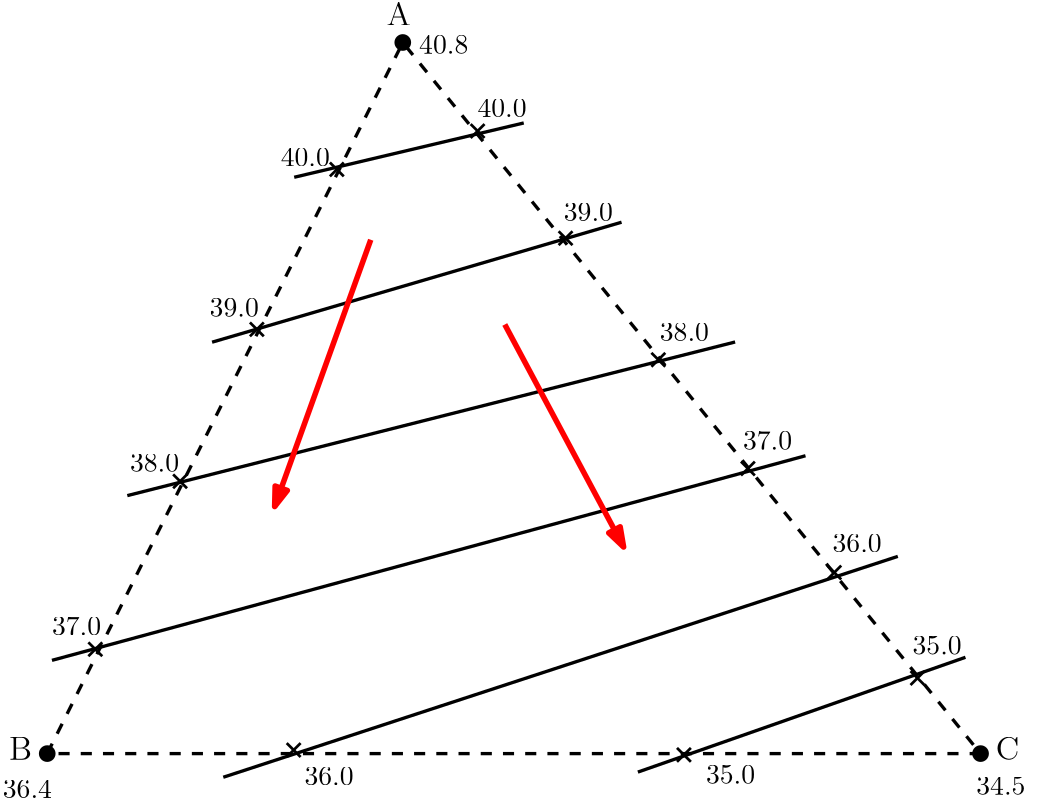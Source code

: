 <?xml version="1.0"?>
<!DOCTYPE ipe SYSTEM "ipe.dtd">
<ipe version="70206" creator="Ipe 7.2.9">
<info created="D:20201129025014" modified="D:20201129033036"/>
<ipestyle name="basic">
<symbol name="arrow/arc(spx)">
<path stroke="sym-stroke" fill="sym-stroke" pen="sym-pen">
0 0 m
-1 0.333 l
-1 -0.333 l
h
</path>
</symbol>
<symbol name="arrow/farc(spx)">
<path stroke="sym-stroke" fill="white" pen="sym-pen">
0 0 m
-1 0.333 l
-1 -0.333 l
h
</path>
</symbol>
<symbol name="arrow/ptarc(spx)">
<path stroke="sym-stroke" fill="sym-stroke" pen="sym-pen">
0 0 m
-1 0.333 l
-0.8 0 l
-1 -0.333 l
h
</path>
</symbol>
<symbol name="arrow/fptarc(spx)">
<path stroke="sym-stroke" fill="white" pen="sym-pen">
0 0 m
-1 0.333 l
-0.8 0 l
-1 -0.333 l
h
</path>
</symbol>
<symbol name="mark/circle(sx)" transformations="translations">
<path fill="sym-stroke">
0.6 0 0 0.6 0 0 e
0.4 0 0 0.4 0 0 e
</path>
</symbol>
<symbol name="mark/disk(sx)" transformations="translations">
<path fill="sym-stroke">
0.6 0 0 0.6 0 0 e
</path>
</symbol>
<symbol name="mark/fdisk(sfx)" transformations="translations">
<group>
<path fill="sym-fill">
0.5 0 0 0.5 0 0 e
</path>
<path fill="sym-stroke" fillrule="eofill">
0.6 0 0 0.6 0 0 e
0.4 0 0 0.4 0 0 e
</path>
</group>
</symbol>
<symbol name="mark/box(sx)" transformations="translations">
<path fill="sym-stroke" fillrule="eofill">
-0.6 -0.6 m
0.6 -0.6 l
0.6 0.6 l
-0.6 0.6 l
h
-0.4 -0.4 m
0.4 -0.4 l
0.4 0.4 l
-0.4 0.4 l
h
</path>
</symbol>
<symbol name="mark/square(sx)" transformations="translations">
<path fill="sym-stroke">
-0.6 -0.6 m
0.6 -0.6 l
0.6 0.6 l
-0.6 0.6 l
h
</path>
</symbol>
<symbol name="mark/fsquare(sfx)" transformations="translations">
<group>
<path fill="sym-fill">
-0.5 -0.5 m
0.5 -0.5 l
0.5 0.5 l
-0.5 0.5 l
h
</path>
<path fill="sym-stroke" fillrule="eofill">
-0.6 -0.6 m
0.6 -0.6 l
0.6 0.6 l
-0.6 0.6 l
h
-0.4 -0.4 m
0.4 -0.4 l
0.4 0.4 l
-0.4 0.4 l
h
</path>
</group>
</symbol>
<symbol name="mark/cross(sx)" transformations="translations">
<group>
<path fill="sym-stroke">
-0.43 -0.57 m
0.57 0.43 l
0.43 0.57 l
-0.57 -0.43 l
h
</path>
<path fill="sym-stroke">
-0.43 0.57 m
0.57 -0.43 l
0.43 -0.57 l
-0.57 0.43 l
h
</path>
</group>
</symbol>
<symbol name="arrow/fnormal(spx)">
<path stroke="sym-stroke" fill="white" pen="sym-pen">
0 0 m
-1 0.333 l
-1 -0.333 l
h
</path>
</symbol>
<symbol name="arrow/pointed(spx)">
<path stroke="sym-stroke" fill="sym-stroke" pen="sym-pen">
0 0 m
-1 0.333 l
-0.8 0 l
-1 -0.333 l
h
</path>
</symbol>
<symbol name="arrow/fpointed(spx)">
<path stroke="sym-stroke" fill="white" pen="sym-pen">
0 0 m
-1 0.333 l
-0.8 0 l
-1 -0.333 l
h
</path>
</symbol>
<symbol name="arrow/linear(spx)">
<path stroke="sym-stroke" pen="sym-pen">
-1 0.333 m
0 0 l
-1 -0.333 l
</path>
</symbol>
<symbol name="arrow/fdouble(spx)">
<path stroke="sym-stroke" fill="white" pen="sym-pen">
0 0 m
-1 0.333 l
-1 -0.333 l
h
-1 0 m
-2 0.333 l
-2 -0.333 l
h
</path>
</symbol>
<symbol name="arrow/double(spx)">
<path stroke="sym-stroke" fill="sym-stroke" pen="sym-pen">
0 0 m
-1 0.333 l
-1 -0.333 l
h
-1 0 m
-2 0.333 l
-2 -0.333 l
h
</path>
</symbol>
<pen name="heavier" value="0.8"/>
<pen name="fat" value="1.2"/>
<pen name="ultrafat" value="2"/>
<symbolsize name="large" value="5"/>
<symbolsize name="small" value="2"/>
<symbolsize name="tiny" value="1.1"/>
<arrowsize name="large" value="10"/>
<arrowsize name="small" value="5"/>
<arrowsize name="tiny" value="3"/>
<color name="red" value="1 0 0"/>
<color name="green" value="0 1 0"/>
<color name="blue" value="0 0 1"/>
<color name="yellow" value="1 1 0"/>
<color name="orange" value="1 0.647 0"/>
<color name="gold" value="1 0.843 0"/>
<color name="purple" value="0.627 0.125 0.941"/>
<color name="gray" value="0.745"/>
<color name="brown" value="0.647 0.165 0.165"/>
<color name="navy" value="0 0 0.502"/>
<color name="pink" value="1 0.753 0.796"/>
<color name="seagreen" value="0.18 0.545 0.341"/>
<color name="turquoise" value="0.251 0.878 0.816"/>
<color name="violet" value="0.933 0.51 0.933"/>
<color name="darkblue" value="0 0 0.545"/>
<color name="darkcyan" value="0 0.545 0.545"/>
<color name="darkgray" value="0.663"/>
<color name="darkgreen" value="0 0.392 0"/>
<color name="darkmagenta" value="0.545 0 0.545"/>
<color name="darkorange" value="1 0.549 0"/>
<color name="darkred" value="0.545 0 0"/>
<color name="lightblue" value="0.678 0.847 0.902"/>
<color name="lightcyan" value="0.878 1 1"/>
<color name="lightgray" value="0.827"/>
<color name="lightgreen" value="0.565 0.933 0.565"/>
<color name="lightyellow" value="1 1 0.878"/>
<dashstyle name="dashed" value="[4] 0"/>
<dashstyle name="dotted" value="[1 3] 0"/>
<dashstyle name="dash dotted" value="[4 2 1 2] 0"/>
<dashstyle name="dash dot dotted" value="[4 2 1 2 1 2] 0"/>
<textsize name="large" value="\large"/>
<textsize name="Large" value="\Large"/>
<textsize name="LARGE" value="\LARGE"/>
<textsize name="huge" value="\huge"/>
<textsize name="Huge" value="\Huge"/>
<textsize name="small" value="\small"/>
<textsize name="footnote" value="\footnotesize"/>
<textsize name="tiny" value="\tiny"/>
<textstyle name="center" begin="\begin{center}" end="\end{center}"/>
<textstyle name="itemize" begin="\begin{itemize}" end="\end{itemize}"/>
<textstyle name="item" begin="\begin{itemize}\item{}" end="\end{itemize}"/>
<gridsize name="4 pts" value="4"/>
<gridsize name="8 pts (~3 mm)" value="8"/>
<gridsize name="16 pts (~6 mm)" value="16"/>
<gridsize name="32 pts (~12 mm)" value="32"/>
<gridsize name="10 pts (~3.5 mm)" value="10"/>
<gridsize name="20 pts (~7 mm)" value="20"/>
<gridsize name="14 pts (~5 mm)" value="14"/>
<gridsize name="28 pts (~10 mm)" value="28"/>
<gridsize name="56 pts (~20 mm)" value="56"/>
<anglesize name="90 deg" value="90"/>
<anglesize name="60 deg" value="60"/>
<anglesize name="45 deg" value="45"/>
<anglesize name="30 deg" value="30"/>
<anglesize name="22.5 deg" value="22.5"/>
<opacity name="10%" value="0.1"/>
<opacity name="30%" value="0.3"/>
<opacity name="50%" value="0.5"/>
<opacity name="75%" value="0.75"/>
<tiling name="falling" angle="-60" step="4" width="1"/>
<tiling name="rising" angle="30" step="4" width="1"/>
</ipestyle>
<page>
<layer name="alpha"/>
<view layers="alpha" active="alpha"/>
<text layer="alpha" matrix="1 0 0 1 32 -464" transformations="translations" pos="48 736" stroke="black" type="label" width="21.032" height="6.42" depth="0" valign="baseline">36.4 </text>
<use name="mark/disk(sx)" pos="224 544" size="large" stroke="black"/>
<use name="mark/disk(sx)" pos="96 288" size="large" stroke="black"/>
<use matrix="1 0 0 1 80 0" name="mark/disk(sx)" pos="352 288" size="large" stroke="black"/>
<text matrix="1 0 0 1 382.436 -462.848" transformations="translations" pos="48 736" stroke="black" type="label" width="21.032" height="6.42" depth="0" valign="baseline">34.5 </text>
<text matrix="1 0 0 1 181.882 -196.031" transformations="translations" pos="48 736" stroke="black" type="label" width="17.711" height="6.42" depth="0" valign="baseline">40.8</text>
<text matrix="1 0 0 1 132.031 -236.545" transformations="translations" pos="48 736" stroke="black" type="label" width="17.711" height="6.42" depth="0" valign="baseline">40.0</text>
<text matrix="1 0 0 1 106.448 -290.756" transformations="translations" pos="48 736" stroke="black" type="label" width="17.711" height="6.42" depth="0" valign="baseline">39.0</text>
<text matrix="1 0 0 1 77.7796 -346.571" transformations="translations" pos="48 736" stroke="black" type="label" width="17.711" height="6.42" depth="0" valign="baseline">38.0</text>
<text matrix="1 0 0 1 49.6872 -405.429" transformations="translations" pos="48 736" stroke="black" type="label" width="17.711" height="6.42" depth="0" valign="baseline">37.0</text>
<text matrix="1 0 0 1 147.412 -141.654" transformations="translations" pos="70.6975 691.78" stroke="black" type="label" width="8.775" height="8.169" depth="0" valign="baseline" size="large">A</text>
<text matrix="1 0 0 1 359.484 -412.339" transformations="translations" pos="48 736" stroke="black" type="label" width="17.711" height="6.42" depth="0" valign="baseline">35.0</text>
<text matrix="1 0 0 1 202.858 -218.86" transformations="translations" pos="48 736" stroke="black" type="label" width="17.711" height="6.42" depth="0" valign="baseline">40.0</text>
<path stroke="black" dash="dashed" pen="fat">
96 288 m
224 544 l
432 288 l
96 288 l
</path>
<text matrix="1 0 0 1 233.953 -256.289" transformations="translations" pos="48 736" stroke="black" type="label" width="17.711" height="6.42" depth="0" valign="baseline">39.0</text>
<text matrix="1 0 0 1 268.503 -299.477" transformations="translations" pos="48 736" stroke="black" type="label" width="17.711" height="6.42" depth="0" valign="baseline">38.0</text>
<text matrix="1 0 0 1 298.446 -338.633" transformations="translations" pos="48 736" stroke="black" type="label" width="17.711" height="6.42" depth="0" valign="baseline">37.0</text>
<text matrix="1 0 0 1 330.693 -375.486" transformations="translations" pos="48 736" stroke="black" type="label" width="17.711" height="6.42" depth="0" valign="baseline">36.0</text>
<text matrix="1 0 0 1 285.121 -458.818" transformations="translations" pos="48 736" stroke="black" type="label" width="21.032" height="6.42" depth="0" valign="baseline">35.0 </text>
<text matrix="1 0 0 1 140.588 -459.393" transformations="translations" pos="48 736" stroke="black" type="label" width="21.032" height="6.42" depth="0" valign="baseline">36.0 </text>
<use name="mark/cross(sx)" pos="250.932 512.121" size="large" stroke="black"/>
<use name="mark/cross(sx)" pos="282.603 473.54" size="large" stroke="black"/>
<use name="mark/cross(sx)" pos="316.001 429.777" size="large" stroke="black"/>
<use name="mark/cross(sx)" pos="348.247 390.621" size="large" stroke="black"/>
<use name="mark/cross(sx)" pos="379.342 353.192" size="large" stroke="black"/>
<use name="mark/cross(sx)" pos="409.285 315.187" size="large" stroke="black"/>
<use name="mark/cross(sx)" pos="325.214 287.547" size="large" stroke="black"/>
<use name="mark/cross(sx)" pos="184.712 289.275" size="large" stroke="black"/>
<use name="mark/cross(sx)" pos="113.309 325.552" size="large" stroke="black"/>
<use name="mark/cross(sx)" pos="143.828 386.014" size="large" stroke="black"/>
<use name="mark/cross(sx)" pos="171.468 440.718" size="large" stroke="black"/>
<use name="mark/cross(sx)" pos="200.259 498.301" size="large" stroke="black"/>
<text matrix="1 0 0 1 11.5163 -405.96" transformations="translations" pos="70.6975 691.78" stroke="black" type="label" width="8.29" height="8.169" depth="0" valign="baseline" size="large">B</text>
<text matrix="1 0 0 1 366.804 -405.96" transformations="translations" pos="70.6975 691.78" stroke="black" type="label" width="8.454" height="8.169" depth="0" valign="baseline" size="large">C</text>
<path matrix="0.743606 0 0 0.738188 64.6834 134.439" stroke="black" pen="fat">
161.679 489.088 m
272.814 515.576 l
</path>
<path stroke="black" pen="fat">
155.344 436.111 m
302.757 479.299 l
</path>
<path matrix="1 0 0 0.842458 1.72749 68.2909" stroke="black" pen="fat">
123.098 371.043 m
341.913 436.687 l
</path>
<path matrix="0.949799 0 0 0.954545 18.5229 17.9649" stroke="black" pen="fat">
83.3657 318.066 m
368.977 395.227 l
</path>
<path matrix="0.971698 0 0 1.0229 4.51062 -6.40044" stroke="black" pen="fat">
409.285 357.223 m
159.375 279.486 l
</path>
<path matrix="1.00389 0 0 0.956887 -0.501328 13.3605" stroke="black" pen="fat">
425.408 323.249 m
307.939 280.062 l
</path>
<path stroke="red" pen="ultrafat" arrow="normal/normal">
260.717 442.482 m
303.502 362.373 l
</path>
<path stroke="red" pen="ultrafat" arrow="normal/normal">
212.469 472.979 m
177.876 376.939 l
</path>
</page>
</ipe>
